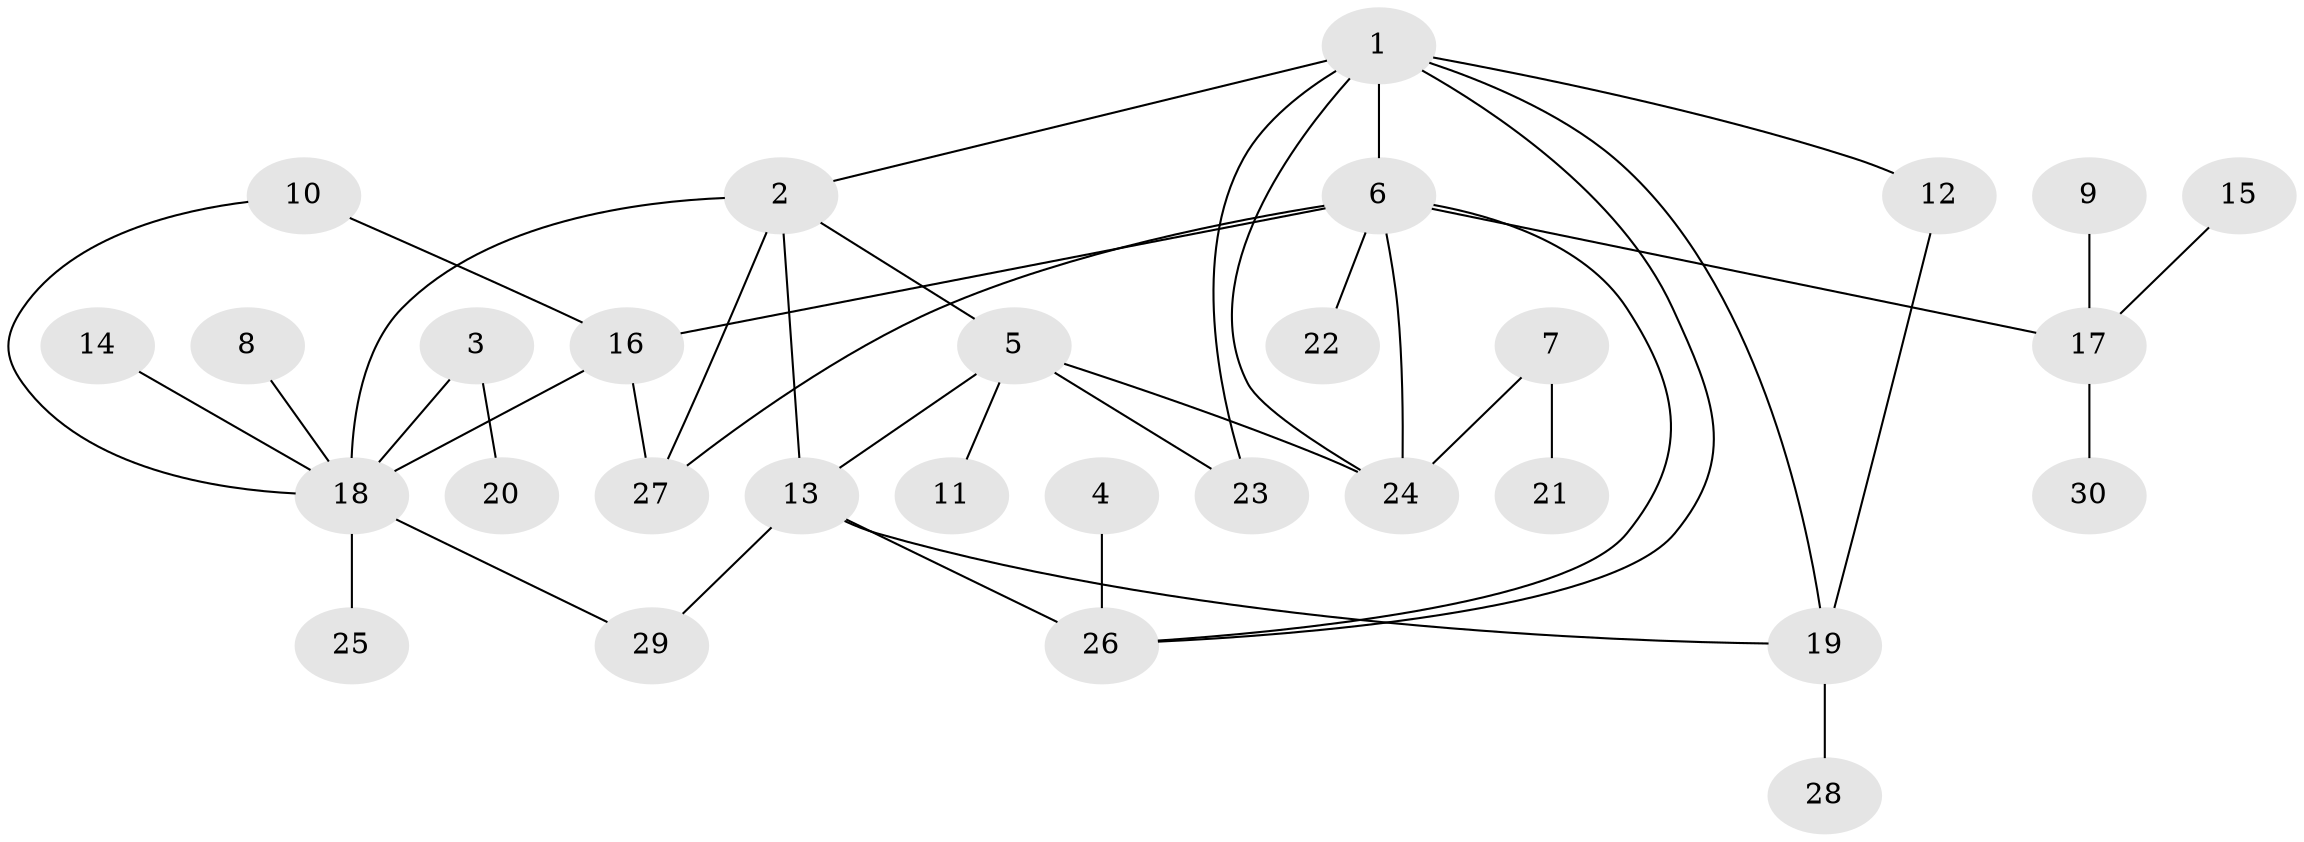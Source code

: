 // original degree distribution, {6: 0.11475409836065574, 3: 0.09836065573770492, 7: 0.01639344262295082, 4: 0.03278688524590164, 8: 0.01639344262295082, 5: 0.01639344262295082, 11: 0.01639344262295082, 2: 0.18032786885245902, 1: 0.5081967213114754}
// Generated by graph-tools (version 1.1) at 2025/37/03/04/25 23:37:48]
// undirected, 30 vertices, 42 edges
graph export_dot {
  node [color=gray90,style=filled];
  1;
  2;
  3;
  4;
  5;
  6;
  7;
  8;
  9;
  10;
  11;
  12;
  13;
  14;
  15;
  16;
  17;
  18;
  19;
  20;
  21;
  22;
  23;
  24;
  25;
  26;
  27;
  28;
  29;
  30;
  1 -- 2 [weight=1.0];
  1 -- 6 [weight=1.0];
  1 -- 12 [weight=1.0];
  1 -- 19 [weight=1.0];
  1 -- 23 [weight=1.0];
  1 -- 24 [weight=1.0];
  1 -- 26 [weight=1.0];
  2 -- 5 [weight=1.0];
  2 -- 13 [weight=1.0];
  2 -- 18 [weight=2.0];
  2 -- 27 [weight=1.0];
  3 -- 18 [weight=1.0];
  3 -- 20 [weight=1.0];
  4 -- 26 [weight=1.0];
  5 -- 11 [weight=1.0];
  5 -- 13 [weight=1.0];
  5 -- 23 [weight=1.0];
  5 -- 24 [weight=2.0];
  6 -- 16 [weight=1.0];
  6 -- 17 [weight=1.0];
  6 -- 22 [weight=1.0];
  6 -- 24 [weight=1.0];
  6 -- 26 [weight=1.0];
  6 -- 27 [weight=1.0];
  7 -- 21 [weight=1.0];
  7 -- 24 [weight=1.0];
  8 -- 18 [weight=1.0];
  9 -- 17 [weight=1.0];
  10 -- 16 [weight=1.0];
  10 -- 18 [weight=1.0];
  12 -- 19 [weight=1.0];
  13 -- 19 [weight=1.0];
  13 -- 26 [weight=2.0];
  13 -- 29 [weight=1.0];
  14 -- 18 [weight=1.0];
  15 -- 17 [weight=1.0];
  16 -- 18 [weight=1.0];
  16 -- 27 [weight=1.0];
  17 -- 30 [weight=1.0];
  18 -- 25 [weight=1.0];
  18 -- 29 [weight=1.0];
  19 -- 28 [weight=1.0];
}
